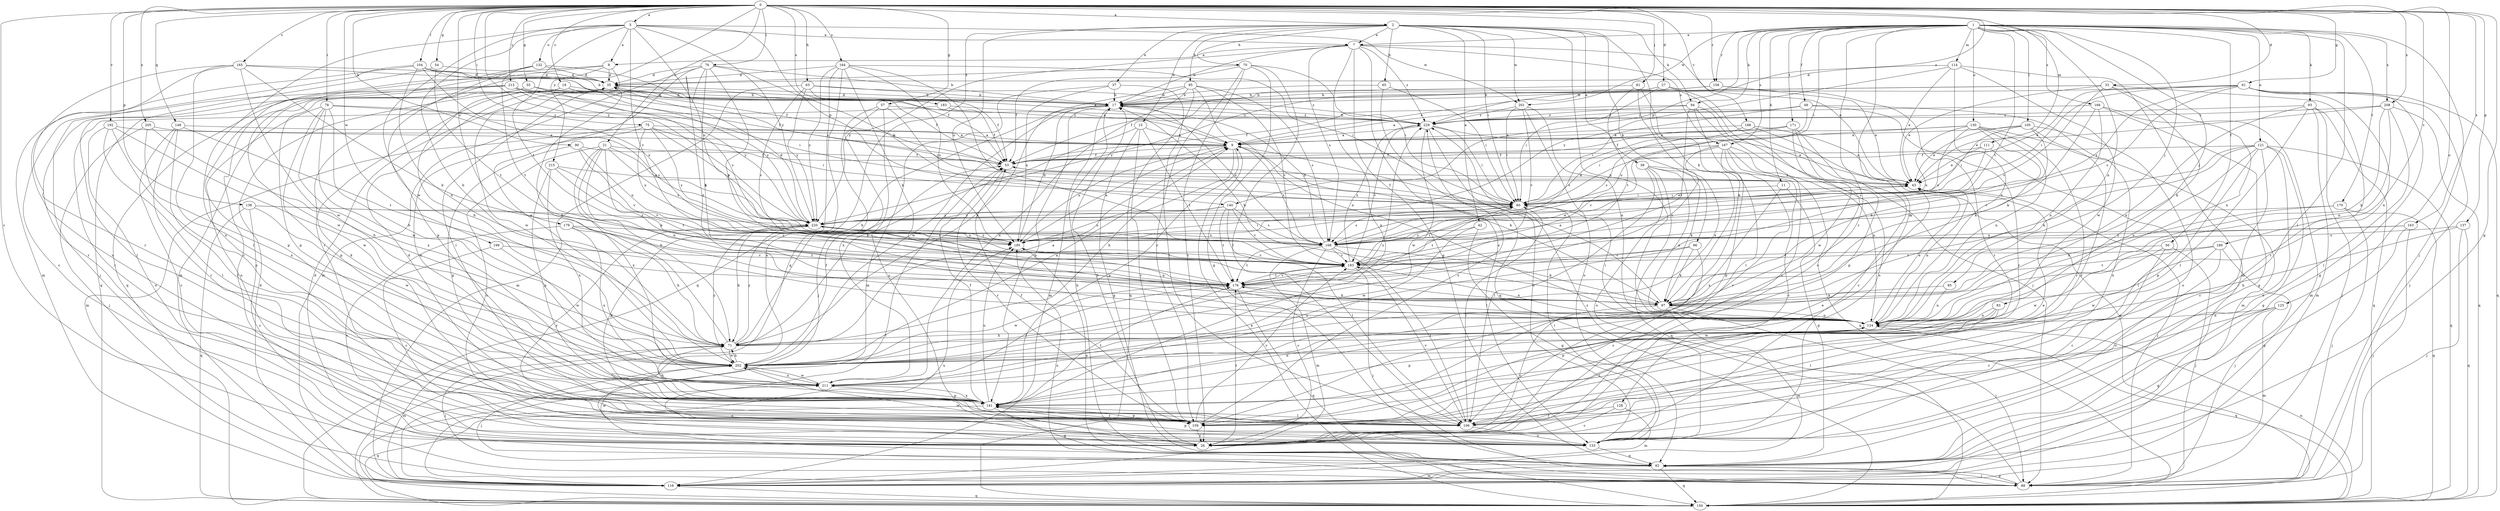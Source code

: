 strict digraph  {
0;
1;
2;
5;
7;
8;
9;
11;
15;
17;
18;
21;
26;
27;
33;
35;
37;
38;
42;
43;
49;
50;
53;
54;
55;
57;
61;
62;
63;
65;
70;
71;
75;
76;
78;
80;
81;
83;
85;
88;
90;
93;
94;
95;
96;
97;
104;
105;
106;
111;
114;
116;
121;
124;
125;
128;
130;
132;
133;
137;
138;
140;
141;
149;
150;
158;
159;
163;
164;
165;
166;
167;
168;
170;
171;
176;
179;
183;
185;
188;
189;
192;
193;
199;
201;
202;
205;
208;
211;
213;
215;
220;
229;
0 -> 2  [label=a];
0 -> 5  [label=a];
0 -> 18  [label=c];
0 -> 21  [label=c];
0 -> 26  [label=c];
0 -> 27  [label=d];
0 -> 33  [label=d];
0 -> 54  [label=g];
0 -> 55  [label=g];
0 -> 57  [label=g];
0 -> 61  [label=g];
0 -> 62  [label=g];
0 -> 63  [label=h];
0 -> 75  [label=i];
0 -> 76  [label=i];
0 -> 78  [label=i];
0 -> 81  [label=j];
0 -> 90  [label=k];
0 -> 104  [label=l];
0 -> 111  [label=m];
0 -> 125  [label=o];
0 -> 137  [label=p];
0 -> 138  [label=p];
0 -> 149  [label=q];
0 -> 158  [label=r];
0 -> 163  [label=s];
0 -> 164  [label=s];
0 -> 165  [label=s];
0 -> 179  [label=u];
0 -> 183  [label=u];
0 -> 188  [label=v];
0 -> 189  [label=v];
0 -> 192  [label=v];
0 -> 199  [label=w];
0 -> 205  [label=x];
0 -> 208  [label=x];
0 -> 213  [label=y];
0 -> 215  [label=y];
0 -> 220  [label=y];
0 -> 229  [label=z];
1 -> 7  [label=a];
1 -> 11  [label=b];
1 -> 49  [label=f];
1 -> 50  [label=f];
1 -> 80  [label=i];
1 -> 83  [label=j];
1 -> 85  [label=j];
1 -> 88  [label=j];
1 -> 93  [label=k];
1 -> 94  [label=k];
1 -> 105  [label=l];
1 -> 106  [label=l];
1 -> 114  [label=m];
1 -> 121  [label=n];
1 -> 124  [label=n];
1 -> 128  [label=o];
1 -> 130  [label=o];
1 -> 140  [label=p];
1 -> 158  [label=r];
1 -> 159  [label=r];
1 -> 166  [label=s];
1 -> 167  [label=s];
1 -> 170  [label=t];
1 -> 171  [label=t];
1 -> 176  [label=t];
1 -> 201  [label=w];
1 -> 208  [label=x];
2 -> 7  [label=a];
2 -> 15  [label=b];
2 -> 37  [label=e];
2 -> 38  [label=e];
2 -> 42  [label=e];
2 -> 65  [label=h];
2 -> 70  [label=h];
2 -> 80  [label=i];
2 -> 94  [label=k];
2 -> 95  [label=k];
2 -> 96  [label=k];
2 -> 97  [label=k];
2 -> 124  [label=n];
2 -> 150  [label=q];
2 -> 185  [label=u];
2 -> 201  [label=w];
5 -> 7  [label=a];
5 -> 8  [label=a];
5 -> 71  [label=h];
5 -> 132  [label=o];
5 -> 133  [label=o];
5 -> 140  [label=p];
5 -> 176  [label=t];
5 -> 185  [label=u];
5 -> 193  [label=v];
5 -> 201  [label=w];
5 -> 202  [label=w];
5 -> 220  [label=y];
7 -> 8  [label=a];
7 -> 17  [label=b];
7 -> 43  [label=e];
7 -> 62  [label=g];
7 -> 133  [label=o];
7 -> 141  [label=p];
7 -> 167  [label=s];
7 -> 168  [label=s];
7 -> 220  [label=y];
7 -> 229  [label=z];
8 -> 35  [label=d];
8 -> 106  [label=l];
8 -> 116  [label=m];
8 -> 150  [label=q];
8 -> 159  [label=r];
9 -> 53  [label=f];
9 -> 71  [label=h];
9 -> 97  [label=k];
9 -> 141  [label=p];
9 -> 168  [label=s];
9 -> 185  [label=u];
11 -> 62  [label=g];
11 -> 80  [label=i];
11 -> 211  [label=x];
15 -> 9  [label=a];
15 -> 62  [label=g];
15 -> 71  [label=h];
15 -> 159  [label=r];
15 -> 176  [label=t];
17 -> 35  [label=d];
17 -> 116  [label=m];
17 -> 141  [label=p];
17 -> 168  [label=s];
17 -> 202  [label=w];
17 -> 229  [label=z];
18 -> 17  [label=b];
18 -> 43  [label=e];
18 -> 71  [label=h];
18 -> 141  [label=p];
18 -> 220  [label=y];
21 -> 53  [label=f];
21 -> 71  [label=h];
21 -> 97  [label=k];
21 -> 124  [label=n];
21 -> 133  [label=o];
21 -> 168  [label=s];
21 -> 211  [label=x];
21 -> 220  [label=y];
26 -> 17  [label=b];
26 -> 176  [label=t];
26 -> 202  [label=w];
26 -> 211  [label=x];
27 -> 17  [label=b];
27 -> 26  [label=c];
27 -> 80  [label=i];
27 -> 88  [label=j];
27 -> 220  [label=y];
33 -> 9  [label=a];
33 -> 17  [label=b];
33 -> 43  [label=e];
33 -> 97  [label=k];
33 -> 124  [label=n];
33 -> 159  [label=r];
33 -> 193  [label=v];
35 -> 17  [label=b];
35 -> 53  [label=f];
35 -> 202  [label=w];
37 -> 17  [label=b];
37 -> 106  [label=l];
37 -> 116  [label=m];
37 -> 185  [label=u];
38 -> 43  [label=e];
38 -> 97  [label=k];
38 -> 106  [label=l];
38 -> 124  [label=n];
38 -> 133  [label=o];
38 -> 150  [label=q];
42 -> 62  [label=g];
42 -> 168  [label=s];
42 -> 202  [label=w];
43 -> 80  [label=i];
43 -> 88  [label=j];
43 -> 124  [label=n];
49 -> 53  [label=f];
49 -> 80  [label=i];
49 -> 133  [label=o];
49 -> 159  [label=r];
49 -> 185  [label=u];
49 -> 229  [label=z];
50 -> 26  [label=c];
50 -> 88  [label=j];
50 -> 193  [label=v];
50 -> 202  [label=w];
53 -> 43  [label=e];
53 -> 159  [label=r];
54 -> 35  [label=d];
54 -> 150  [label=q];
54 -> 176  [label=t];
55 -> 9  [label=a];
55 -> 17  [label=b];
55 -> 141  [label=p];
55 -> 168  [label=s];
55 -> 202  [label=w];
57 -> 26  [label=c];
57 -> 80  [label=i];
57 -> 88  [label=j];
57 -> 211  [label=x];
57 -> 229  [label=z];
61 -> 17  [label=b];
61 -> 43  [label=e];
61 -> 62  [label=g];
61 -> 80  [label=i];
61 -> 88  [label=j];
61 -> 124  [label=n];
61 -> 150  [label=q];
61 -> 168  [label=s];
61 -> 220  [label=y];
62 -> 17  [label=b];
62 -> 35  [label=d];
62 -> 88  [label=j];
62 -> 116  [label=m];
62 -> 150  [label=q];
62 -> 185  [label=u];
63 -> 17  [label=b];
63 -> 53  [label=f];
63 -> 116  [label=m];
63 -> 193  [label=v];
63 -> 220  [label=y];
63 -> 229  [label=z];
65 -> 17  [label=b];
65 -> 80  [label=i];
65 -> 150  [label=q];
70 -> 26  [label=c];
70 -> 35  [label=d];
70 -> 53  [label=f];
70 -> 62  [label=g];
70 -> 80  [label=i];
70 -> 106  [label=l];
70 -> 159  [label=r];
71 -> 9  [label=a];
71 -> 17  [label=b];
71 -> 35  [label=d];
71 -> 88  [label=j];
71 -> 116  [label=m];
71 -> 202  [label=w];
71 -> 220  [label=y];
75 -> 9  [label=a];
75 -> 80  [label=i];
75 -> 116  [label=m];
75 -> 168  [label=s];
75 -> 185  [label=u];
75 -> 211  [label=x];
75 -> 220  [label=y];
76 -> 17  [label=b];
76 -> 35  [label=d];
76 -> 80  [label=i];
76 -> 97  [label=k];
76 -> 116  [label=m];
76 -> 124  [label=n];
76 -> 176  [label=t];
76 -> 202  [label=w];
78 -> 71  [label=h];
78 -> 133  [label=o];
78 -> 141  [label=p];
78 -> 168  [label=s];
78 -> 202  [label=w];
78 -> 211  [label=x];
78 -> 229  [label=z];
80 -> 43  [label=e];
80 -> 53  [label=f];
80 -> 168  [label=s];
80 -> 176  [label=t];
80 -> 220  [label=y];
81 -> 17  [label=b];
81 -> 97  [label=k];
81 -> 176  [label=t];
81 -> 211  [label=x];
83 -> 106  [label=l];
83 -> 124  [label=n];
83 -> 141  [label=p];
83 -> 202  [label=w];
85 -> 97  [label=k];
85 -> 124  [label=n];
88 -> 62  [label=g];
88 -> 185  [label=u];
88 -> 229  [label=z];
90 -> 53  [label=f];
90 -> 141  [label=p];
90 -> 185  [label=u];
90 -> 193  [label=v];
93 -> 88  [label=j];
93 -> 106  [label=l];
93 -> 116  [label=m];
93 -> 124  [label=n];
93 -> 150  [label=q];
93 -> 229  [label=z];
94 -> 9  [label=a];
94 -> 26  [label=c];
94 -> 106  [label=l];
94 -> 133  [label=o];
94 -> 176  [label=t];
94 -> 229  [label=z];
95 -> 17  [label=b];
95 -> 71  [label=h];
95 -> 124  [label=n];
95 -> 150  [label=q];
95 -> 168  [label=s];
95 -> 193  [label=v];
95 -> 211  [label=x];
96 -> 26  [label=c];
96 -> 97  [label=k];
96 -> 193  [label=v];
96 -> 211  [label=x];
97 -> 9  [label=a];
97 -> 17  [label=b];
97 -> 26  [label=c];
97 -> 88  [label=j];
97 -> 116  [label=m];
97 -> 124  [label=n];
104 -> 17  [label=b];
104 -> 35  [label=d];
104 -> 53  [label=f];
104 -> 88  [label=j];
104 -> 116  [label=m];
104 -> 124  [label=n];
104 -> 185  [label=u];
105 -> 9  [label=a];
105 -> 43  [label=e];
105 -> 80  [label=i];
105 -> 97  [label=k];
105 -> 133  [label=o];
105 -> 159  [label=r];
106 -> 35  [label=d];
106 -> 43  [label=e];
106 -> 80  [label=i];
106 -> 133  [label=o];
106 -> 193  [label=v];
111 -> 43  [label=e];
111 -> 53  [label=f];
111 -> 106  [label=l];
111 -> 168  [label=s];
114 -> 35  [label=d];
114 -> 43  [label=e];
114 -> 116  [label=m];
114 -> 124  [label=n];
114 -> 202  [label=w];
114 -> 220  [label=y];
116 -> 35  [label=d];
116 -> 150  [label=q];
116 -> 185  [label=u];
121 -> 26  [label=c];
121 -> 53  [label=f];
121 -> 62  [label=g];
121 -> 97  [label=k];
121 -> 124  [label=n];
121 -> 133  [label=o];
121 -> 141  [label=p];
121 -> 150  [label=q];
121 -> 193  [label=v];
124 -> 43  [label=e];
124 -> 71  [label=h];
124 -> 80  [label=i];
124 -> 106  [label=l];
124 -> 141  [label=p];
124 -> 150  [label=q];
124 -> 176  [label=t];
125 -> 62  [label=g];
125 -> 116  [label=m];
125 -> 124  [label=n];
125 -> 159  [label=r];
128 -> 26  [label=c];
128 -> 116  [label=m];
128 -> 159  [label=r];
130 -> 9  [label=a];
130 -> 80  [label=i];
130 -> 97  [label=k];
130 -> 116  [label=m];
130 -> 124  [label=n];
130 -> 159  [label=r];
130 -> 168  [label=s];
130 -> 185  [label=u];
132 -> 26  [label=c];
132 -> 35  [label=d];
132 -> 53  [label=f];
132 -> 141  [label=p];
132 -> 176  [label=t];
133 -> 62  [label=g];
133 -> 80  [label=i];
133 -> 141  [label=p];
133 -> 202  [label=w];
137 -> 71  [label=h];
137 -> 88  [label=j];
137 -> 150  [label=q];
137 -> 168  [label=s];
138 -> 26  [label=c];
138 -> 150  [label=q];
138 -> 193  [label=v];
138 -> 202  [label=w];
138 -> 220  [label=y];
140 -> 106  [label=l];
140 -> 168  [label=s];
140 -> 176  [label=t];
140 -> 185  [label=u];
140 -> 193  [label=v];
140 -> 220  [label=y];
141 -> 53  [label=f];
141 -> 62  [label=g];
141 -> 71  [label=h];
141 -> 106  [label=l];
141 -> 150  [label=q];
141 -> 159  [label=r];
141 -> 176  [label=t];
141 -> 185  [label=u];
141 -> 211  [label=x];
149 -> 9  [label=a];
149 -> 26  [label=c];
149 -> 106  [label=l];
149 -> 159  [label=r];
149 -> 176  [label=t];
150 -> 9  [label=a];
150 -> 53  [label=f];
150 -> 124  [label=n];
158 -> 17  [label=b];
158 -> 43  [label=e];
158 -> 53  [label=f];
158 -> 159  [label=r];
159 -> 26  [label=c];
159 -> 35  [label=d];
159 -> 43  [label=e];
159 -> 53  [label=f];
159 -> 141  [label=p];
159 -> 193  [label=v];
159 -> 220  [label=y];
159 -> 229  [label=z];
163 -> 62  [label=g];
163 -> 88  [label=j];
163 -> 168  [label=s];
163 -> 185  [label=u];
164 -> 35  [label=d];
164 -> 80  [label=i];
164 -> 97  [label=k];
164 -> 133  [label=o];
164 -> 150  [label=q];
164 -> 185  [label=u];
164 -> 193  [label=v];
164 -> 220  [label=y];
165 -> 9  [label=a];
165 -> 35  [label=d];
165 -> 97  [label=k];
165 -> 106  [label=l];
165 -> 133  [label=o];
165 -> 159  [label=r];
165 -> 202  [label=w];
166 -> 62  [label=g];
166 -> 97  [label=k];
166 -> 116  [label=m];
166 -> 124  [label=n];
166 -> 229  [label=z];
167 -> 26  [label=c];
167 -> 53  [label=f];
167 -> 124  [label=n];
167 -> 141  [label=p];
167 -> 150  [label=q];
167 -> 159  [label=r];
167 -> 176  [label=t];
167 -> 193  [label=v];
168 -> 17  [label=b];
168 -> 26  [label=c];
168 -> 43  [label=e];
168 -> 97  [label=k];
168 -> 106  [label=l];
168 -> 116  [label=m];
168 -> 176  [label=t];
168 -> 193  [label=v];
170 -> 88  [label=j];
170 -> 97  [label=k];
170 -> 150  [label=q];
170 -> 220  [label=y];
171 -> 9  [label=a];
171 -> 26  [label=c];
171 -> 53  [label=f];
171 -> 141  [label=p];
171 -> 168  [label=s];
171 -> 202  [label=w];
176 -> 97  [label=k];
176 -> 150  [label=q];
176 -> 193  [label=v];
176 -> 202  [label=w];
179 -> 26  [label=c];
179 -> 71  [label=h];
179 -> 168  [label=s];
179 -> 176  [label=t];
179 -> 211  [label=x];
183 -> 53  [label=f];
183 -> 159  [label=r];
183 -> 229  [label=z];
185 -> 9  [label=a];
185 -> 17  [label=b];
185 -> 80  [label=i];
185 -> 193  [label=v];
185 -> 220  [label=y];
188 -> 9  [label=a];
188 -> 43  [label=e];
188 -> 150  [label=q];
188 -> 168  [label=s];
189 -> 88  [label=j];
189 -> 133  [label=o];
189 -> 176  [label=t];
189 -> 193  [label=v];
189 -> 202  [label=w];
192 -> 9  [label=a];
192 -> 106  [label=l];
192 -> 133  [label=o];
192 -> 141  [label=p];
192 -> 202  [label=w];
193 -> 80  [label=i];
193 -> 88  [label=j];
193 -> 124  [label=n];
193 -> 176  [label=t];
193 -> 229  [label=z];
199 -> 26  [label=c];
199 -> 193  [label=v];
199 -> 202  [label=w];
201 -> 80  [label=i];
201 -> 124  [label=n];
201 -> 133  [label=o];
201 -> 193  [label=v];
201 -> 229  [label=z];
202 -> 9  [label=a];
202 -> 53  [label=f];
202 -> 71  [label=h];
202 -> 88  [label=j];
202 -> 211  [label=x];
202 -> 220  [label=y];
202 -> 229  [label=z];
205 -> 9  [label=a];
205 -> 71  [label=h];
205 -> 88  [label=j];
205 -> 211  [label=x];
208 -> 43  [label=e];
208 -> 97  [label=k];
208 -> 106  [label=l];
208 -> 124  [label=n];
208 -> 150  [label=q];
208 -> 229  [label=z];
211 -> 124  [label=n];
211 -> 141  [label=p];
211 -> 176  [label=t];
211 -> 202  [label=w];
213 -> 17  [label=b];
213 -> 26  [label=c];
213 -> 53  [label=f];
213 -> 80  [label=i];
213 -> 106  [label=l];
213 -> 159  [label=r];
213 -> 220  [label=y];
215 -> 43  [label=e];
215 -> 141  [label=p];
215 -> 176  [label=t];
215 -> 193  [label=v];
215 -> 211  [label=x];
220 -> 35  [label=d];
220 -> 71  [label=h];
220 -> 80  [label=i];
220 -> 124  [label=n];
220 -> 141  [label=p];
220 -> 168  [label=s];
220 -> 185  [label=u];
229 -> 9  [label=a];
229 -> 17  [label=b];
229 -> 43  [label=e];
229 -> 80  [label=i];
229 -> 133  [label=o];
229 -> 193  [label=v];
229 -> 202  [label=w];
}
